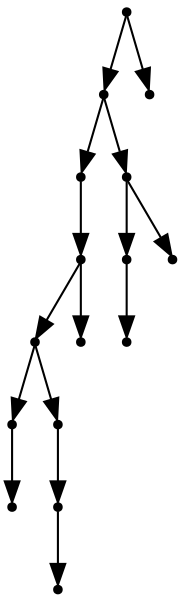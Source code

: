 digraph {
  15 [shape=point];
  13 [shape=point];
  8 [shape=point];
  7 [shape=point];
  5 [shape=point];
  1 [shape=point];
  0 [shape=point];
  4 [shape=point];
  3 [shape=point];
  2 [shape=point];
  6 [shape=point];
  12 [shape=point];
  10 [shape=point];
  9 [shape=point];
  11 [shape=point];
  14 [shape=point];
15 -> 13;
13 -> 8;
8 -> 7;
7 -> 5;
5 -> 1;
1 -> 0;
5 -> 4;
4 -> 3;
3 -> 2;
7 -> 6;
13 -> 12;
12 -> 10;
10 -> 9;
12 -> 11;
15 -> 14;
}
